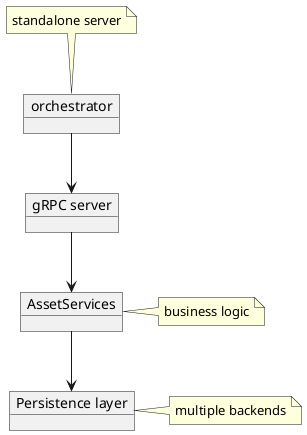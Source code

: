 @startuml
object "orchestrator" as os
Note top of os: standalone server


object "gRPC server" as grpc
object "AssetServices" as services
note right of services
business logic
end note

object "Persistence layer" as db

os --> grpc
grpc --> services
services --> db

note right of db
multiple backends
end note

@enduml
